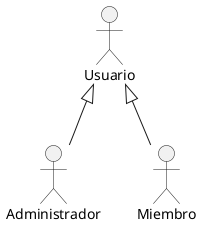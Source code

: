 @startuml
' Actores
:Usuario: as Act1
:Administrador: as Act2
:Miembro: as Act3
Act1 <|-- Act2
Act1 <|-- Act3

@enduml
